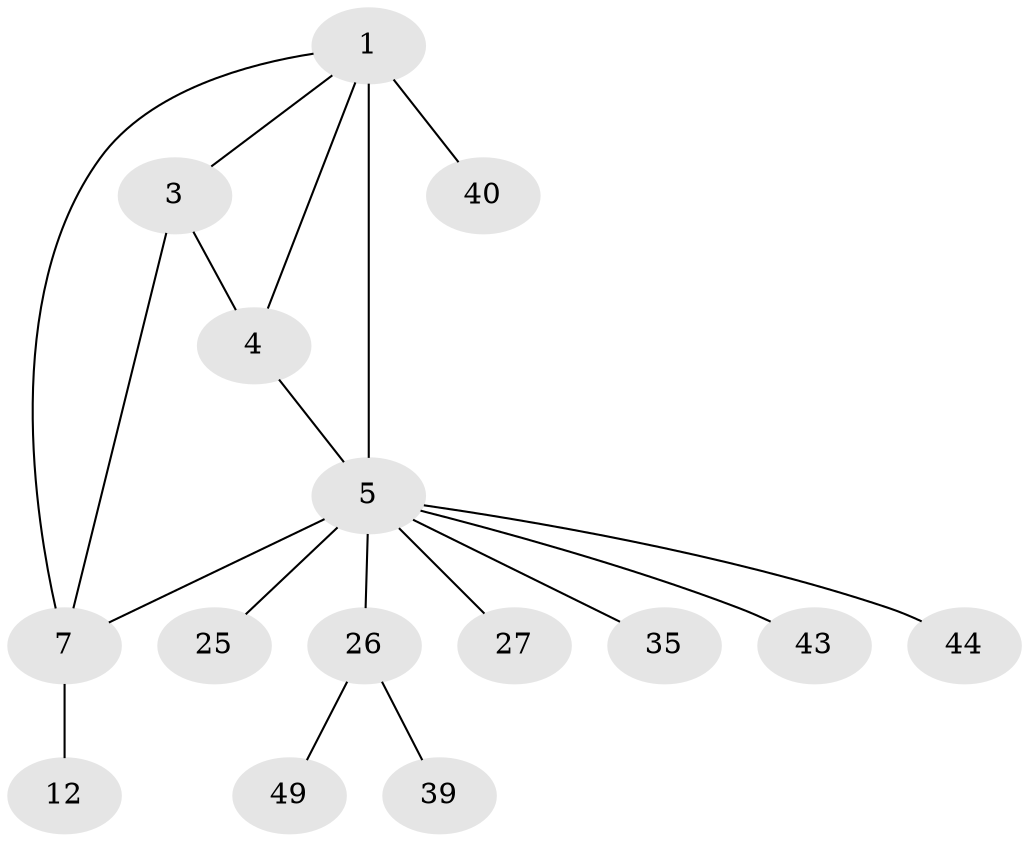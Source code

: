 // original degree distribution, {7: 0.019230769230769232, 6: 0.019230769230769232, 8: 0.057692307692307696, 4: 0.057692307692307696, 2: 0.17307692307692307, 9: 0.019230769230769232, 3: 0.09615384615384616, 1: 0.5576923076923077}
// Generated by graph-tools (version 1.1) at 2025/19/03/04/25 18:19:46]
// undirected, 15 vertices, 18 edges
graph export_dot {
graph [start="1"]
  node [color=gray90,style=filled];
  1 [super="+22+2+6+51+31+19"];
  3 [super="+36+47+32+11+18"];
  4;
  5 [super="+9+14+8+33"];
  7 [super="+24+41+13"];
  12 [super="+16"];
  25;
  26 [super="+52+29"];
  27;
  35;
  39;
  40 [super="+42"];
  43;
  44;
  49;
  1 -- 4;
  1 -- 7;
  1 -- 40;
  1 -- 3;
  1 -- 5 [weight=3];
  3 -- 4;
  3 -- 7;
  4 -- 5 [weight=2];
  5 -- 27;
  5 -- 43;
  5 -- 44;
  5 -- 35;
  5 -- 7 [weight=2];
  5 -- 25;
  5 -- 26;
  7 -- 12;
  26 -- 49;
  26 -- 39;
}
